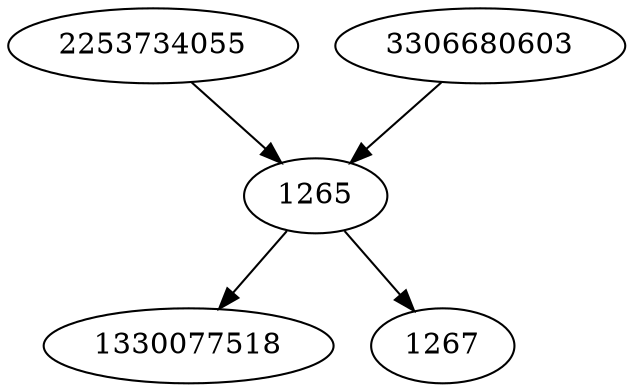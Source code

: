 strict digraph  {
2253734055;
1330077518;
1265;
1267;
3306680603;
2253734055 -> 1265;
1265 -> 1330077518;
1265 -> 1267;
3306680603 -> 1265;
}
